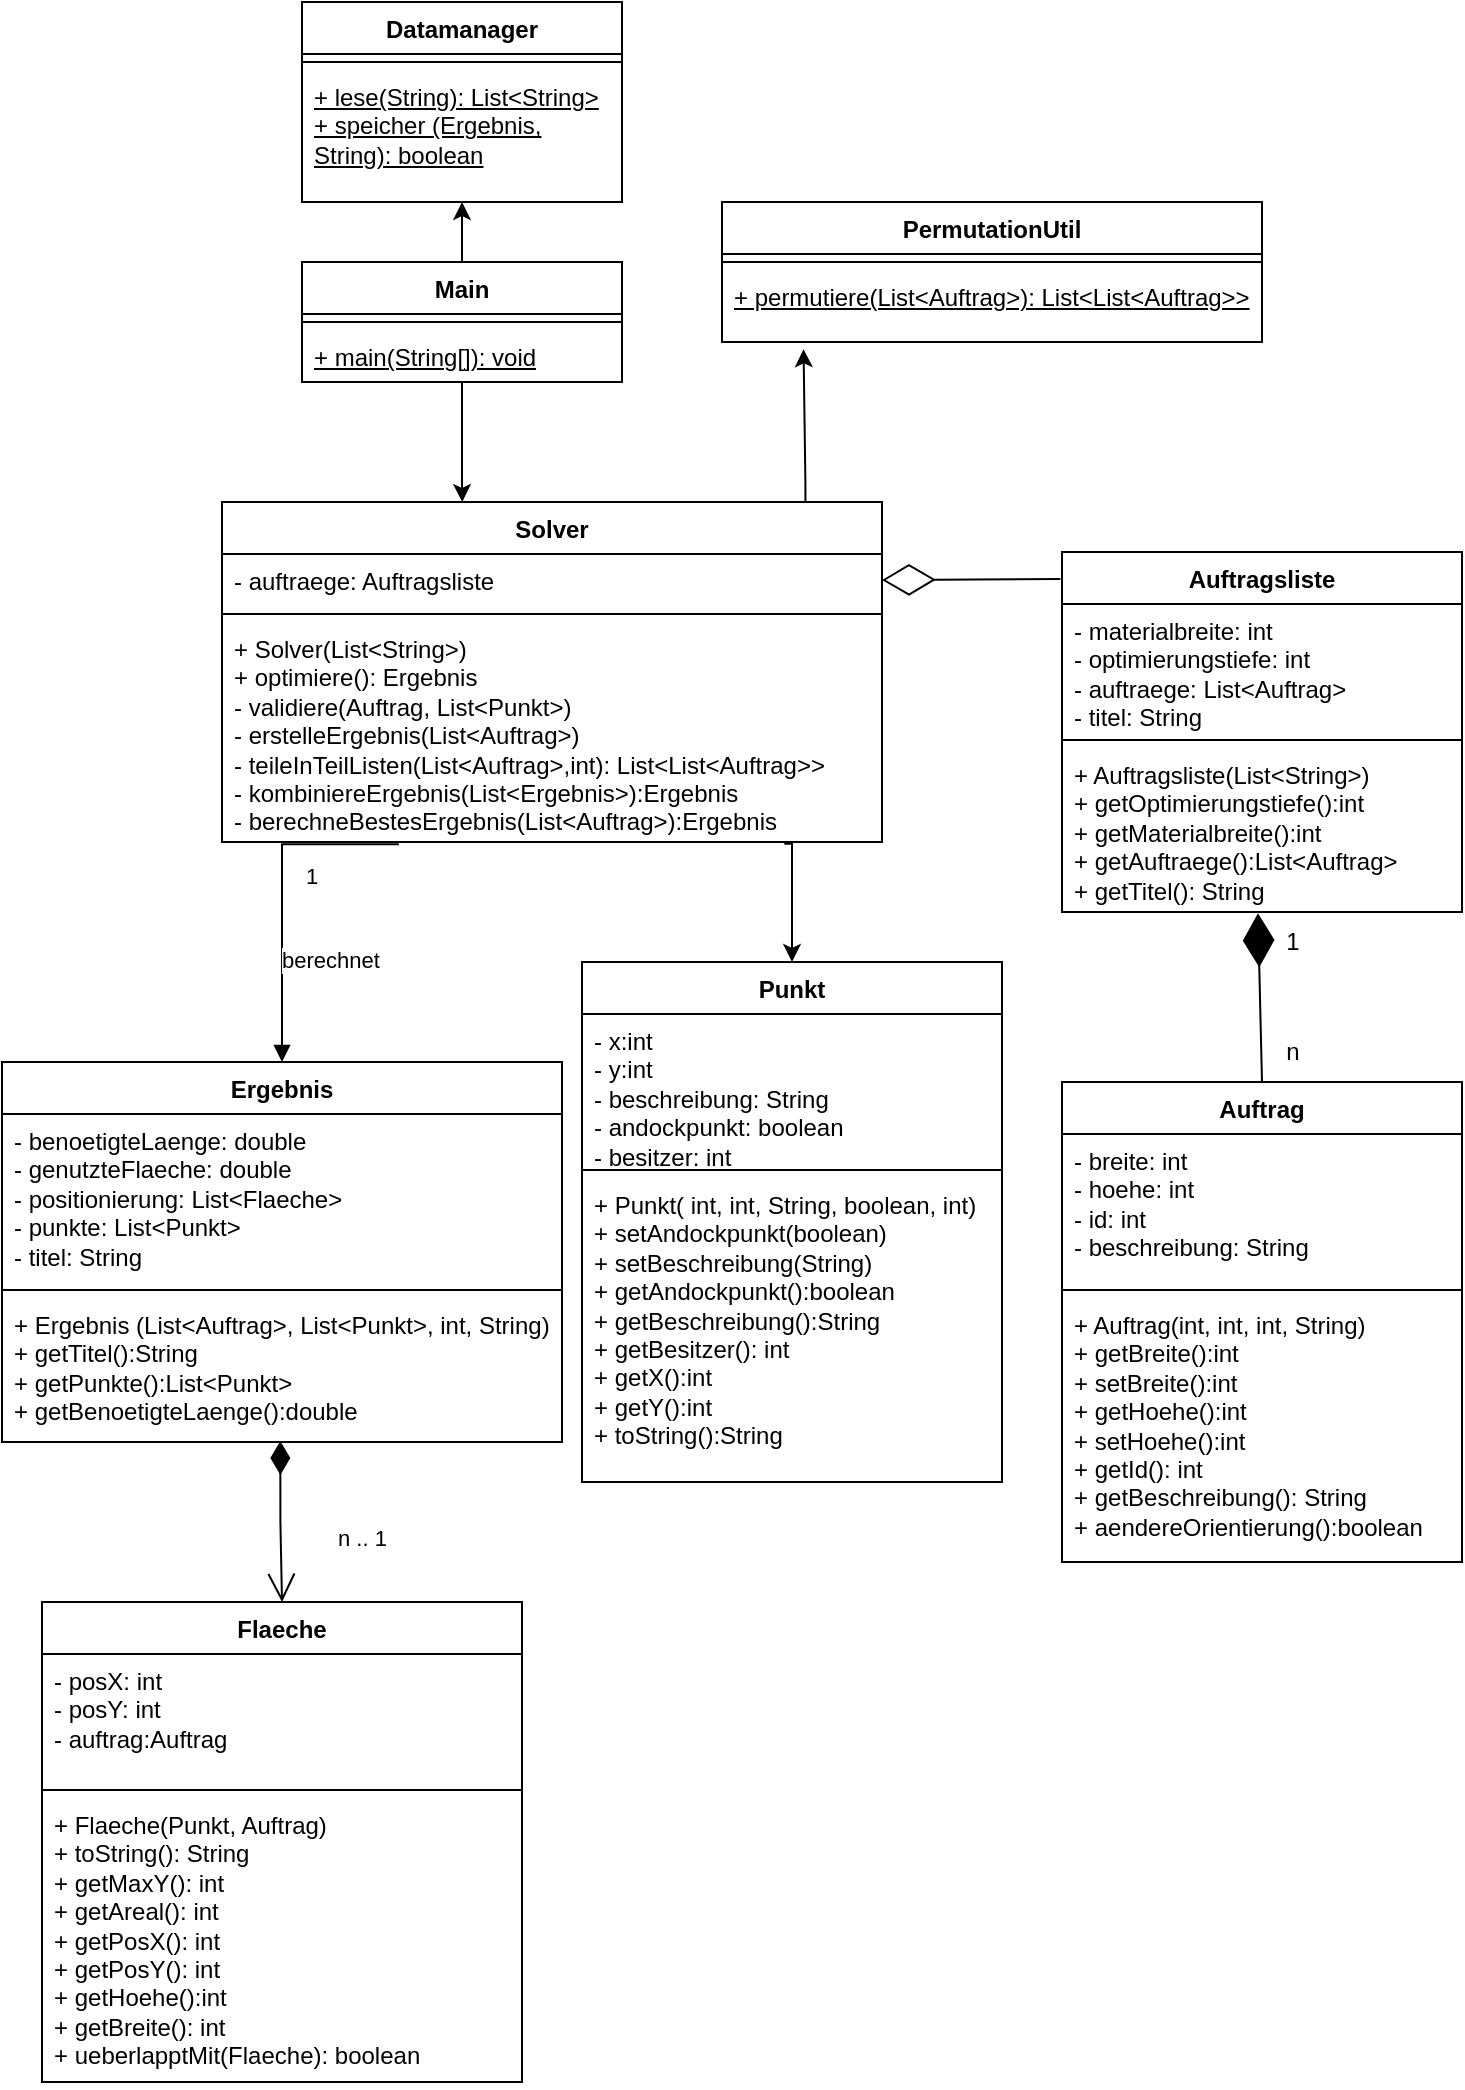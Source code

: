 <mxfile version="25.0.1">
  <diagram name="Seite-1" id="lm_aJWa30WUfAb6C7UiW">
    <mxGraphModel dx="2142" dy="680" grid="1" gridSize="10" guides="1" tooltips="1" connect="1" arrows="1" fold="1" page="1" pageScale="1" pageWidth="827" pageHeight="1169" math="0" shadow="0">
      <root>
        <mxCell id="0" />
        <mxCell id="1" parent="0" />
        <mxCell id="s8l8JEx9OvbZ1y-j2XL--1" value="Datamanager" style="swimlane;fontStyle=1;align=center;verticalAlign=top;childLayout=stackLayout;horizontal=1;startSize=26;horizontalStack=0;resizeParent=1;resizeParentMax=0;resizeLast=0;collapsible=1;marginBottom=0;whiteSpace=wrap;html=1;" vertex="1" parent="1">
          <mxGeometry x="140" y="80" width="160" height="100" as="geometry" />
        </mxCell>
        <mxCell id="s8l8JEx9OvbZ1y-j2XL--3" value="" style="line;strokeWidth=1;fillColor=none;align=left;verticalAlign=middle;spacingTop=-1;spacingLeft=3;spacingRight=3;rotatable=0;labelPosition=right;points=[];portConstraint=eastwest;strokeColor=inherit;" vertex="1" parent="s8l8JEx9OvbZ1y-j2XL--1">
          <mxGeometry y="26" width="160" height="8" as="geometry" />
        </mxCell>
        <mxCell id="s8l8JEx9OvbZ1y-j2XL--4" value="&lt;u&gt;+ lese(String): List&amp;lt;String&amp;gt;&lt;/u&gt;&lt;div&gt;&lt;u&gt;+ speicher (Ergebnis, String): boolean&lt;/u&gt;&lt;/div&gt;" style="text;strokeColor=none;fillColor=none;align=left;verticalAlign=top;spacingLeft=4;spacingRight=4;overflow=hidden;rotatable=0;points=[[0,0.5],[1,0.5]];portConstraint=eastwest;whiteSpace=wrap;html=1;" vertex="1" parent="s8l8JEx9OvbZ1y-j2XL--1">
          <mxGeometry y="34" width="160" height="66" as="geometry" />
        </mxCell>
        <mxCell id="s8l8JEx9OvbZ1y-j2XL--53" style="edgeStyle=orthogonalEdgeStyle;rounded=0;orthogonalLoop=1;jettySize=auto;html=1;entryX=0.364;entryY=0;entryDx=0;entryDy=0;entryPerimeter=0;" edge="1" parent="1" source="s8l8JEx9OvbZ1y-j2XL--5" target="s8l8JEx9OvbZ1y-j2XL--13">
          <mxGeometry relative="1" as="geometry">
            <mxPoint x="240" y="290" as="targetPoint" />
            <Array as="points">
              <mxPoint x="220" y="320" />
              <mxPoint x="220" y="320" />
            </Array>
          </mxGeometry>
        </mxCell>
        <mxCell id="s8l8JEx9OvbZ1y-j2XL--5" value="Main" style="swimlane;fontStyle=1;align=center;verticalAlign=top;childLayout=stackLayout;horizontal=1;startSize=26;horizontalStack=0;resizeParent=1;resizeParentMax=0;resizeLast=0;collapsible=1;marginBottom=0;whiteSpace=wrap;html=1;" vertex="1" parent="1">
          <mxGeometry x="140" y="210" width="160" height="60" as="geometry" />
        </mxCell>
        <mxCell id="s8l8JEx9OvbZ1y-j2XL--7" value="" style="line;strokeWidth=1;fillColor=none;align=left;verticalAlign=middle;spacingTop=-1;spacingLeft=3;spacingRight=3;rotatable=0;labelPosition=right;points=[];portConstraint=eastwest;strokeColor=inherit;" vertex="1" parent="s8l8JEx9OvbZ1y-j2XL--5">
          <mxGeometry y="26" width="160" height="8" as="geometry" />
        </mxCell>
        <mxCell id="s8l8JEx9OvbZ1y-j2XL--8" value="&lt;u&gt;+ main(String[]): void&lt;/u&gt;" style="text;strokeColor=none;fillColor=none;align=left;verticalAlign=top;spacingLeft=4;spacingRight=4;overflow=hidden;rotatable=0;points=[[0,0.5],[1,0.5]];portConstraint=eastwest;whiteSpace=wrap;html=1;" vertex="1" parent="s8l8JEx9OvbZ1y-j2XL--5">
          <mxGeometry y="34" width="160" height="26" as="geometry" />
        </mxCell>
        <mxCell id="s8l8JEx9OvbZ1y-j2XL--9" value="PermutationUtil" style="swimlane;fontStyle=1;align=center;verticalAlign=top;childLayout=stackLayout;horizontal=1;startSize=26;horizontalStack=0;resizeParent=1;resizeParentMax=0;resizeLast=0;collapsible=1;marginBottom=0;whiteSpace=wrap;html=1;" vertex="1" parent="1">
          <mxGeometry x="350" y="180" width="270" height="70" as="geometry" />
        </mxCell>
        <mxCell id="s8l8JEx9OvbZ1y-j2XL--11" value="" style="line;strokeWidth=1;fillColor=none;align=left;verticalAlign=middle;spacingTop=-1;spacingLeft=3;spacingRight=3;rotatable=0;labelPosition=right;points=[];portConstraint=eastwest;strokeColor=inherit;" vertex="1" parent="s8l8JEx9OvbZ1y-j2XL--9">
          <mxGeometry y="26" width="270" height="8" as="geometry" />
        </mxCell>
        <mxCell id="s8l8JEx9OvbZ1y-j2XL--12" value="&lt;u&gt;+ permutiere(List&amp;lt;Auftrag&amp;gt;): List&amp;lt;List&amp;lt;Auftrag&amp;gt;&amp;gt;&lt;/u&gt;" style="text;strokeColor=none;fillColor=none;align=left;verticalAlign=top;spacingLeft=4;spacingRight=4;overflow=hidden;rotatable=0;points=[[0,0.5],[1,0.5]];portConstraint=eastwest;whiteSpace=wrap;html=1;" vertex="1" parent="s8l8JEx9OvbZ1y-j2XL--9">
          <mxGeometry y="34" width="270" height="36" as="geometry" />
        </mxCell>
        <mxCell id="s8l8JEx9OvbZ1y-j2XL--56" style="edgeStyle=orthogonalEdgeStyle;rounded=0;orthogonalLoop=1;jettySize=auto;html=1;exitX=0.884;exitY=0.005;exitDx=0;exitDy=0;exitPerimeter=0;entryX=0.151;entryY=1.101;entryDx=0;entryDy=0;entryPerimeter=0;" edge="1" parent="1" source="s8l8JEx9OvbZ1y-j2XL--13" target="s8l8JEx9OvbZ1y-j2XL--12">
          <mxGeometry relative="1" as="geometry">
            <mxPoint x="140" y="412" as="sourcePoint" />
            <Array as="points">
              <mxPoint x="392" y="320" />
              <mxPoint x="391" y="254" />
            </Array>
          </mxGeometry>
        </mxCell>
        <mxCell id="s8l8JEx9OvbZ1y-j2XL--13" value="Solver" style="swimlane;fontStyle=1;align=center;verticalAlign=top;childLayout=stackLayout;horizontal=1;startSize=26;horizontalStack=0;resizeParent=1;resizeParentMax=0;resizeLast=0;collapsible=1;marginBottom=0;whiteSpace=wrap;html=1;" vertex="1" parent="1">
          <mxGeometry x="100" y="330" width="330" height="170" as="geometry" />
        </mxCell>
        <mxCell id="s8l8JEx9OvbZ1y-j2XL--14" value="- auftraege: Auftragsliste" style="text;strokeColor=none;fillColor=none;align=left;verticalAlign=top;spacingLeft=4;spacingRight=4;overflow=hidden;rotatable=0;points=[[0,0.5],[1,0.5]];portConstraint=eastwest;whiteSpace=wrap;html=1;" vertex="1" parent="s8l8JEx9OvbZ1y-j2XL--13">
          <mxGeometry y="26" width="330" height="26" as="geometry" />
        </mxCell>
        <mxCell id="s8l8JEx9OvbZ1y-j2XL--15" value="" style="line;strokeWidth=1;fillColor=none;align=left;verticalAlign=middle;spacingTop=-1;spacingLeft=3;spacingRight=3;rotatable=0;labelPosition=right;points=[];portConstraint=eastwest;strokeColor=inherit;" vertex="1" parent="s8l8JEx9OvbZ1y-j2XL--13">
          <mxGeometry y="52" width="330" height="8" as="geometry" />
        </mxCell>
        <mxCell id="s8l8JEx9OvbZ1y-j2XL--16" value="&lt;div&gt;+ Solver(List&amp;lt;String&amp;gt;)&lt;/div&gt;+ optimiere(): Ergebnis&lt;div&gt;- validiere(Auftrag, List&amp;lt;Punkt&amp;gt;)&lt;/div&gt;&lt;div&gt;- erstelleErgebnis(List&amp;lt;Auftrag&amp;gt;)&lt;/div&gt;&lt;div&gt;- teileInTeilListen(List&amp;lt;Auftrag&amp;gt;,int): List&amp;lt;List&amp;lt;Auftrag&amp;gt;&amp;gt;&lt;/div&gt;&lt;div&gt;- kombiniereErgebnis(List&amp;lt;Ergebnis&amp;gt;):Ergebnis&lt;/div&gt;&lt;div&gt;- berechneBestesErgebnis(List&amp;lt;Auftrag&amp;gt;):Ergebnis&lt;/div&gt;" style="text;strokeColor=none;fillColor=none;align=left;verticalAlign=top;spacingLeft=4;spacingRight=4;overflow=hidden;rotatable=0;points=[[0,0.5],[1,0.5]];portConstraint=eastwest;whiteSpace=wrap;html=1;" vertex="1" parent="s8l8JEx9OvbZ1y-j2XL--13">
          <mxGeometry y="60" width="330" height="110" as="geometry" />
        </mxCell>
        <mxCell id="s8l8JEx9OvbZ1y-j2XL--17" value="Auftragsliste" style="swimlane;fontStyle=1;align=center;verticalAlign=top;childLayout=stackLayout;horizontal=1;startSize=26;horizontalStack=0;resizeParent=1;resizeParentMax=0;resizeLast=0;collapsible=1;marginBottom=0;whiteSpace=wrap;html=1;" vertex="1" parent="1">
          <mxGeometry x="520" y="355" width="200" height="180" as="geometry" />
        </mxCell>
        <mxCell id="s8l8JEx9OvbZ1y-j2XL--18" value="- materialbreite: int&lt;div&gt;- optimierungstiefe: int&lt;/div&gt;&lt;div&gt;- auftraege: List&amp;lt;Auftrag&amp;gt;&lt;/div&gt;&lt;div&gt;- titel: String&lt;/div&gt;" style="text;strokeColor=none;fillColor=none;align=left;verticalAlign=top;spacingLeft=4;spacingRight=4;overflow=hidden;rotatable=0;points=[[0,0.5],[1,0.5]];portConstraint=eastwest;whiteSpace=wrap;html=1;" vertex="1" parent="s8l8JEx9OvbZ1y-j2XL--17">
          <mxGeometry y="26" width="200" height="64" as="geometry" />
        </mxCell>
        <mxCell id="s8l8JEx9OvbZ1y-j2XL--19" value="" style="line;strokeWidth=1;fillColor=none;align=left;verticalAlign=middle;spacingTop=-1;spacingLeft=3;spacingRight=3;rotatable=0;labelPosition=right;points=[];portConstraint=eastwest;strokeColor=inherit;" vertex="1" parent="s8l8JEx9OvbZ1y-j2XL--17">
          <mxGeometry y="90" width="200" height="8" as="geometry" />
        </mxCell>
        <mxCell id="s8l8JEx9OvbZ1y-j2XL--20" value="+ Auftragsliste&lt;span style=&quot;background-color: initial;&quot;&gt;(List&amp;lt;String&amp;gt;)&lt;/span&gt;&lt;div&gt;&lt;span style=&quot;background-color: initial;&quot;&gt;+ getOptimierungstiefe():int&lt;/span&gt;&lt;/div&gt;&lt;div&gt;&lt;span style=&quot;background-color: initial;&quot;&gt;+ getMaterialbreite():int&lt;/span&gt;&lt;/div&gt;&lt;div&gt;&lt;span style=&quot;background-color: initial;&quot;&gt;+ getAuftraege():List&amp;lt;Auftrag&amp;gt;&lt;/span&gt;&lt;/div&gt;&lt;div&gt;&lt;span style=&quot;background-color: initial;&quot;&gt;+ getTitel(): String&lt;/span&gt;&lt;/div&gt;" style="text;strokeColor=none;fillColor=none;align=left;verticalAlign=top;spacingLeft=4;spacingRight=4;overflow=hidden;rotatable=0;points=[[0,0.5],[1,0.5]];portConstraint=eastwest;whiteSpace=wrap;html=1;" vertex="1" parent="s8l8JEx9OvbZ1y-j2XL--17">
          <mxGeometry y="98" width="200" height="82" as="geometry" />
        </mxCell>
        <mxCell id="s8l8JEx9OvbZ1y-j2XL--22" value="Auftrag" style="swimlane;fontStyle=1;align=center;verticalAlign=top;childLayout=stackLayout;horizontal=1;startSize=26;horizontalStack=0;resizeParent=1;resizeParentMax=0;resizeLast=0;collapsible=1;marginBottom=0;whiteSpace=wrap;html=1;" vertex="1" parent="1">
          <mxGeometry x="520" y="620" width="200" height="240" as="geometry" />
        </mxCell>
        <mxCell id="s8l8JEx9OvbZ1y-j2XL--23" value="- breite: int&lt;div&gt;- hoehe: int&lt;/div&gt;&lt;div&gt;- id: int&lt;/div&gt;&lt;div&gt;- beschreibung: String&lt;/div&gt;" style="text;strokeColor=none;fillColor=none;align=left;verticalAlign=top;spacingLeft=4;spacingRight=4;overflow=hidden;rotatable=0;points=[[0,0.5],[1,0.5]];portConstraint=eastwest;whiteSpace=wrap;html=1;" vertex="1" parent="s8l8JEx9OvbZ1y-j2XL--22">
          <mxGeometry y="26" width="200" height="74" as="geometry" />
        </mxCell>
        <mxCell id="s8l8JEx9OvbZ1y-j2XL--24" value="" style="line;strokeWidth=1;fillColor=none;align=left;verticalAlign=middle;spacingTop=-1;spacingLeft=3;spacingRight=3;rotatable=0;labelPosition=right;points=[];portConstraint=eastwest;strokeColor=inherit;" vertex="1" parent="s8l8JEx9OvbZ1y-j2XL--22">
          <mxGeometry y="100" width="200" height="8" as="geometry" />
        </mxCell>
        <mxCell id="s8l8JEx9OvbZ1y-j2XL--25" value="+ Auftrag(int, int, int, String)&lt;div&gt;+ getBreite():int&lt;/div&gt;&lt;div&gt;+ setBreite():int&lt;/div&gt;&lt;div&gt;+ getHoehe():int&lt;/div&gt;&lt;div&gt;+ setHoehe():int&lt;/div&gt;&lt;div&gt;+ getId(): int&lt;/div&gt;&lt;div&gt;+ getBeschreibung(): String&lt;/div&gt;&lt;div&gt;+ aendereOrientierung():boolean&lt;/div&gt;" style="text;strokeColor=none;fillColor=none;align=left;verticalAlign=top;spacingLeft=4;spacingRight=4;overflow=hidden;rotatable=0;points=[[0,0.5],[1,0.5]];portConstraint=eastwest;whiteSpace=wrap;html=1;" vertex="1" parent="s8l8JEx9OvbZ1y-j2XL--22">
          <mxGeometry y="108" width="200" height="132" as="geometry" />
        </mxCell>
        <mxCell id="s8l8JEx9OvbZ1y-j2XL--26" value="Punkt" style="swimlane;fontStyle=1;align=center;verticalAlign=top;childLayout=stackLayout;horizontal=1;startSize=26;horizontalStack=0;resizeParent=1;resizeParentMax=0;resizeLast=0;collapsible=1;marginBottom=0;whiteSpace=wrap;html=1;" vertex="1" parent="1">
          <mxGeometry x="280" y="560" width="210" height="260" as="geometry" />
        </mxCell>
        <mxCell id="s8l8JEx9OvbZ1y-j2XL--27" value="- x:int&lt;div&gt;- y:int&lt;/div&gt;&lt;div&gt;- beschreibung: String&lt;/div&gt;&lt;div&gt;- andockpunkt: boolean&amp;nbsp;&lt;/div&gt;&lt;div&gt;- besitzer: int&lt;/div&gt;" style="text;strokeColor=none;fillColor=none;align=left;verticalAlign=top;spacingLeft=4;spacingRight=4;overflow=hidden;rotatable=0;points=[[0,0.5],[1,0.5]];portConstraint=eastwest;whiteSpace=wrap;html=1;" vertex="1" parent="s8l8JEx9OvbZ1y-j2XL--26">
          <mxGeometry y="26" width="210" height="74" as="geometry" />
        </mxCell>
        <mxCell id="s8l8JEx9OvbZ1y-j2XL--28" value="" style="line;strokeWidth=1;fillColor=none;align=left;verticalAlign=middle;spacingTop=-1;spacingLeft=3;spacingRight=3;rotatable=0;labelPosition=right;points=[];portConstraint=eastwest;strokeColor=inherit;" vertex="1" parent="s8l8JEx9OvbZ1y-j2XL--26">
          <mxGeometry y="100" width="210" height="8" as="geometry" />
        </mxCell>
        <mxCell id="s8l8JEx9OvbZ1y-j2XL--29" value="+ Punkt( int, int, String, boolean, int)&lt;div&gt;+ setAndockpunkt(boolean)&lt;/div&gt;&lt;div&gt;+ setBeschreibung(String)&lt;/div&gt;&lt;div&gt;+ getAndockpunkt():boolean&lt;/div&gt;&lt;div&gt;+ getBeschreibung():String&lt;/div&gt;&lt;div&gt;+ getBesitzer(): int&lt;/div&gt;&lt;div&gt;+ getX():int&lt;/div&gt;&lt;div&gt;+ getY():int&lt;/div&gt;&lt;div&gt;+ toString():String&lt;/div&gt;" style="text;strokeColor=none;fillColor=none;align=left;verticalAlign=top;spacingLeft=4;spacingRight=4;overflow=hidden;rotatable=0;points=[[0,0.5],[1,0.5]];portConstraint=eastwest;whiteSpace=wrap;html=1;" vertex="1" parent="s8l8JEx9OvbZ1y-j2XL--26">
          <mxGeometry y="108" width="210" height="152" as="geometry" />
        </mxCell>
        <mxCell id="s8l8JEx9OvbZ1y-j2XL--33" value="Flaeche" style="swimlane;fontStyle=1;align=center;verticalAlign=top;childLayout=stackLayout;horizontal=1;startSize=26;horizontalStack=0;resizeParent=1;resizeParentMax=0;resizeLast=0;collapsible=1;marginBottom=0;whiteSpace=wrap;html=1;" vertex="1" parent="1">
          <mxGeometry x="10" y="880" width="240" height="240" as="geometry" />
        </mxCell>
        <mxCell id="s8l8JEx9OvbZ1y-j2XL--34" value="- posX: int&lt;div&gt;- posY: int&lt;/div&gt;&lt;div&gt;- auftrag:Auftrag&lt;/div&gt;" style="text;strokeColor=none;fillColor=none;align=left;verticalAlign=top;spacingLeft=4;spacingRight=4;overflow=hidden;rotatable=0;points=[[0,0.5],[1,0.5]];portConstraint=eastwest;whiteSpace=wrap;html=1;" vertex="1" parent="s8l8JEx9OvbZ1y-j2XL--33">
          <mxGeometry y="26" width="240" height="64" as="geometry" />
        </mxCell>
        <mxCell id="s8l8JEx9OvbZ1y-j2XL--35" value="" style="line;strokeWidth=1;fillColor=none;align=left;verticalAlign=middle;spacingTop=-1;spacingLeft=3;spacingRight=3;rotatable=0;labelPosition=right;points=[];portConstraint=eastwest;strokeColor=inherit;" vertex="1" parent="s8l8JEx9OvbZ1y-j2XL--33">
          <mxGeometry y="90" width="240" height="8" as="geometry" />
        </mxCell>
        <mxCell id="s8l8JEx9OvbZ1y-j2XL--36" value="+ Flaeche(Punkt, Auftrag)&lt;div&gt;+ toString(): String&lt;/div&gt;&lt;div&gt;+ getMaxY(): int&lt;/div&gt;&lt;div&gt;+ getAreal(): int&lt;/div&gt;&lt;div&gt;+ getPosX(): int&lt;/div&gt;&lt;div&gt;+ getPosY(): int&lt;/div&gt;&lt;div&gt;+ getHoehe():int&lt;/div&gt;&lt;div&gt;+ getBreite(): int&lt;/div&gt;&lt;div&gt;+ ueberlapptMit(Flaeche): boolean&amp;nbsp;&lt;/div&gt;" style="text;strokeColor=none;fillColor=none;align=left;verticalAlign=top;spacingLeft=4;spacingRight=4;overflow=hidden;rotatable=0;points=[[0,0.5],[1,0.5]];portConstraint=eastwest;whiteSpace=wrap;html=1;" vertex="1" parent="s8l8JEx9OvbZ1y-j2XL--33">
          <mxGeometry y="98" width="240" height="142" as="geometry" />
        </mxCell>
        <mxCell id="s8l8JEx9OvbZ1y-j2XL--37" value="Ergebnis" style="swimlane;fontStyle=1;align=center;verticalAlign=top;childLayout=stackLayout;horizontal=1;startSize=26;horizontalStack=0;resizeParent=1;resizeParentMax=0;resizeLast=0;collapsible=1;marginBottom=0;whiteSpace=wrap;html=1;" vertex="1" parent="1">
          <mxGeometry x="-10" y="610" width="280" height="190" as="geometry" />
        </mxCell>
        <mxCell id="s8l8JEx9OvbZ1y-j2XL--38" value="- benoetigteLaenge: double&lt;div&gt;- genutzteFlaeche: double&lt;/div&gt;&lt;div&gt;- positionierung: List&amp;lt;Flaeche&amp;gt;&lt;/div&gt;&lt;div&gt;- punkte: List&amp;lt;Punkt&amp;gt;&lt;/div&gt;&lt;div&gt;- titel: String&lt;/div&gt;" style="text;strokeColor=none;fillColor=none;align=left;verticalAlign=top;spacingLeft=4;spacingRight=4;overflow=hidden;rotatable=0;points=[[0,0.5],[1,0.5]];portConstraint=eastwest;whiteSpace=wrap;html=1;" vertex="1" parent="s8l8JEx9OvbZ1y-j2XL--37">
          <mxGeometry y="26" width="280" height="84" as="geometry" />
        </mxCell>
        <mxCell id="s8l8JEx9OvbZ1y-j2XL--39" value="" style="line;strokeWidth=1;fillColor=none;align=left;verticalAlign=middle;spacingTop=-1;spacingLeft=3;spacingRight=3;rotatable=0;labelPosition=right;points=[];portConstraint=eastwest;strokeColor=inherit;" vertex="1" parent="s8l8JEx9OvbZ1y-j2XL--37">
          <mxGeometry y="110" width="280" height="8" as="geometry" />
        </mxCell>
        <mxCell id="s8l8JEx9OvbZ1y-j2XL--40" value="+ Ergebnis (List&amp;lt;Auftrag&amp;gt;, List&amp;lt;Punkt&amp;gt;, int, String)&lt;div&gt;+ getTitel():String&lt;/div&gt;&lt;div&gt;+ getPunkte():List&amp;lt;Punkt&amp;gt;&lt;/div&gt;&lt;div&gt;+ getBenoetigteLaenge():double&lt;/div&gt;&lt;div&gt;&lt;br&gt;&lt;/div&gt;" style="text;strokeColor=none;fillColor=none;align=left;verticalAlign=top;spacingLeft=4;spacingRight=4;overflow=hidden;rotatable=0;points=[[0,0.5],[1,0.5]];portConstraint=eastwest;whiteSpace=wrap;html=1;" vertex="1" parent="s8l8JEx9OvbZ1y-j2XL--37">
          <mxGeometry y="118" width="280" height="72" as="geometry" />
        </mxCell>
        <mxCell id="s8l8JEx9OvbZ1y-j2XL--41" value="n .. 1" style="endArrow=open;html=1;endSize=12;startArrow=diamondThin;startSize=14;startFill=1;edgeStyle=orthogonalEdgeStyle;align=left;verticalAlign=bottom;rounded=0;entryX=0.5;entryY=0;entryDx=0;entryDy=0;exitX=0.497;exitY=0.993;exitDx=0;exitDy=0;exitPerimeter=0;" edge="1" parent="1" source="s8l8JEx9OvbZ1y-j2XL--40" target="s8l8JEx9OvbZ1y-j2XL--33">
          <mxGeometry x="0.435" y="26" relative="1" as="geometry">
            <mxPoint x="-10" y="640" as="sourcePoint" />
            <mxPoint x="300" y="610" as="targetPoint" />
            <mxPoint as="offset" />
          </mxGeometry>
        </mxCell>
        <mxCell id="s8l8JEx9OvbZ1y-j2XL--42" value="berechnet" style="endArrow=block;endFill=1;html=1;edgeStyle=orthogonalEdgeStyle;align=left;verticalAlign=top;rounded=0;exitX=0.268;exitY=1.01;exitDx=0;exitDy=0;exitPerimeter=0;entryX=0.5;entryY=0;entryDx=0;entryDy=0;" edge="1" parent="1" source="s8l8JEx9OvbZ1y-j2XL--16" target="s8l8JEx9OvbZ1y-j2XL--37">
          <mxGeometry x="0.238" y="-2" relative="1" as="geometry">
            <mxPoint x="140" y="610" as="sourcePoint" />
            <mxPoint x="300" y="610" as="targetPoint" />
            <Array as="points">
              <mxPoint x="130" y="501" />
            </Array>
            <mxPoint as="offset" />
          </mxGeometry>
        </mxCell>
        <mxCell id="s8l8JEx9OvbZ1y-j2XL--43" value="1" style="edgeLabel;resizable=0;html=1;align=left;verticalAlign=bottom;" connectable="0" vertex="1" parent="s8l8JEx9OvbZ1y-j2XL--42">
          <mxGeometry x="-1" relative="1" as="geometry">
            <mxPoint x="-48" y="24" as="offset" />
          </mxGeometry>
        </mxCell>
        <mxCell id="s8l8JEx9OvbZ1y-j2XL--47" value="" style="endArrow=diamondThin;endFill=0;endSize=24;html=1;rounded=0;entryX=1;entryY=0.5;entryDx=0;entryDy=0;exitX=-0.004;exitY=0.075;exitDx=0;exitDy=0;exitPerimeter=0;" edge="1" parent="1" source="s8l8JEx9OvbZ1y-j2XL--17" target="s8l8JEx9OvbZ1y-j2XL--14">
          <mxGeometry width="160" relative="1" as="geometry">
            <mxPoint x="380" y="400" as="sourcePoint" />
            <mxPoint x="540" y="400" as="targetPoint" />
          </mxGeometry>
        </mxCell>
        <mxCell id="s8l8JEx9OvbZ1y-j2XL--48" value="" style="endArrow=diamondThin;endFill=1;endSize=24;html=1;rounded=0;entryX=0.49;entryY=1.008;entryDx=0;entryDy=0;entryPerimeter=0;exitX=0.5;exitY=0;exitDx=0;exitDy=0;" edge="1" parent="1" source="s8l8JEx9OvbZ1y-j2XL--22" target="s8l8JEx9OvbZ1y-j2XL--20">
          <mxGeometry width="160" relative="1" as="geometry">
            <mxPoint x="510" y="570" as="sourcePoint" />
            <mxPoint x="670" y="570" as="targetPoint" />
          </mxGeometry>
        </mxCell>
        <mxCell id="s8l8JEx9OvbZ1y-j2XL--49" value="1" style="text;html=1;align=center;verticalAlign=middle;resizable=0;points=[];autosize=1;strokeColor=none;fillColor=none;" vertex="1" parent="1">
          <mxGeometry x="620" y="535" width="30" height="30" as="geometry" />
        </mxCell>
        <mxCell id="s8l8JEx9OvbZ1y-j2XL--50" value="n" style="text;html=1;align=center;verticalAlign=middle;resizable=0;points=[];autosize=1;strokeColor=none;fillColor=none;" vertex="1" parent="1">
          <mxGeometry x="620" y="590" width="30" height="30" as="geometry" />
        </mxCell>
        <mxCell id="s8l8JEx9OvbZ1y-j2XL--54" style="edgeStyle=orthogonalEdgeStyle;rounded=0;orthogonalLoop=1;jettySize=auto;html=1;entryX=0.5;entryY=1;entryDx=0;entryDy=0;entryPerimeter=0;" edge="1" parent="1" source="s8l8JEx9OvbZ1y-j2XL--5" target="s8l8JEx9OvbZ1y-j2XL--4">
          <mxGeometry relative="1" as="geometry" />
        </mxCell>
        <mxCell id="s8l8JEx9OvbZ1y-j2XL--57" style="edgeStyle=orthogonalEdgeStyle;rounded=0;orthogonalLoop=1;jettySize=auto;html=1;entryX=0.5;entryY=0;entryDx=0;entryDy=0;exitX=0.852;exitY=1.008;exitDx=0;exitDy=0;exitPerimeter=0;" edge="1" parent="1" source="s8l8JEx9OvbZ1y-j2XL--16" target="s8l8JEx9OvbZ1y-j2XL--26">
          <mxGeometry relative="1" as="geometry">
            <Array as="points">
              <mxPoint x="385" y="501" />
            </Array>
          </mxGeometry>
        </mxCell>
      </root>
    </mxGraphModel>
  </diagram>
</mxfile>
